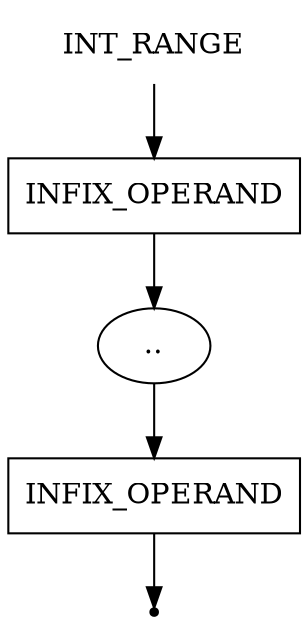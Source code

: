digraph INT_RANGE {
    start [label=INT_RANGE shape=plaintext]
    operand_infix [label=INFIX_OPERAND shape=box]
    two_dots [label=".." shape=oval]
    operand_infix2 [label=INFIX_OPERAND shape=box]
    end [label="" shape=point]

    start -> operand_infix
    operand_infix -> two_dots
    two_dots -> operand_infix2
    operand_infix2 -> end
}